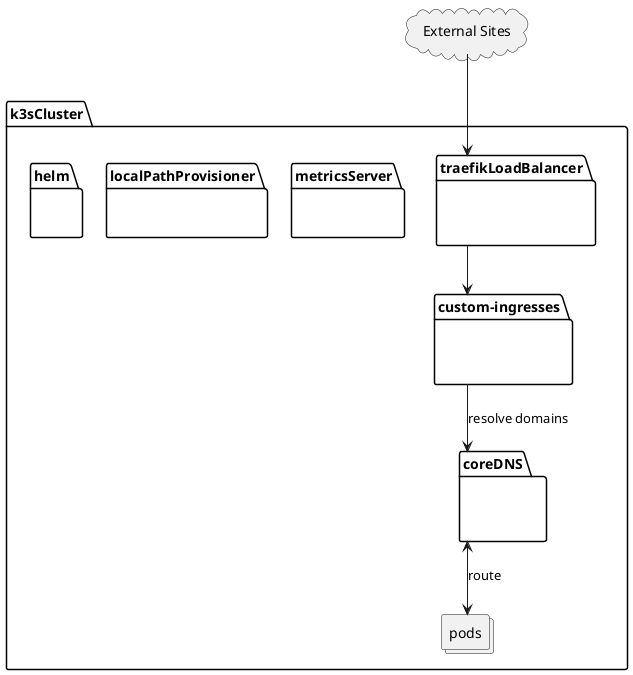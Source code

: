@startuml
cloud externalSites as "External Sites"


package k3sCluster {
    package traefikLoadBalancer {
        label " "
    }
    package coreDNS {
        label "  "
    }

    collections pods

    package metricsServer {
        label "    "
    }
    package localPathProvisioner {
        label "      "
    }

    package ingress as "custom-ingresses" {
        label  "        "
    }

    package helm {
        label "            "
    }

    traefikLoadBalancer --> ingress
    coreDNS <--> pods: route
    ingress --> coreDNS: resolve domains
}

externalSites --> traefikLoadBalancer
@endulm